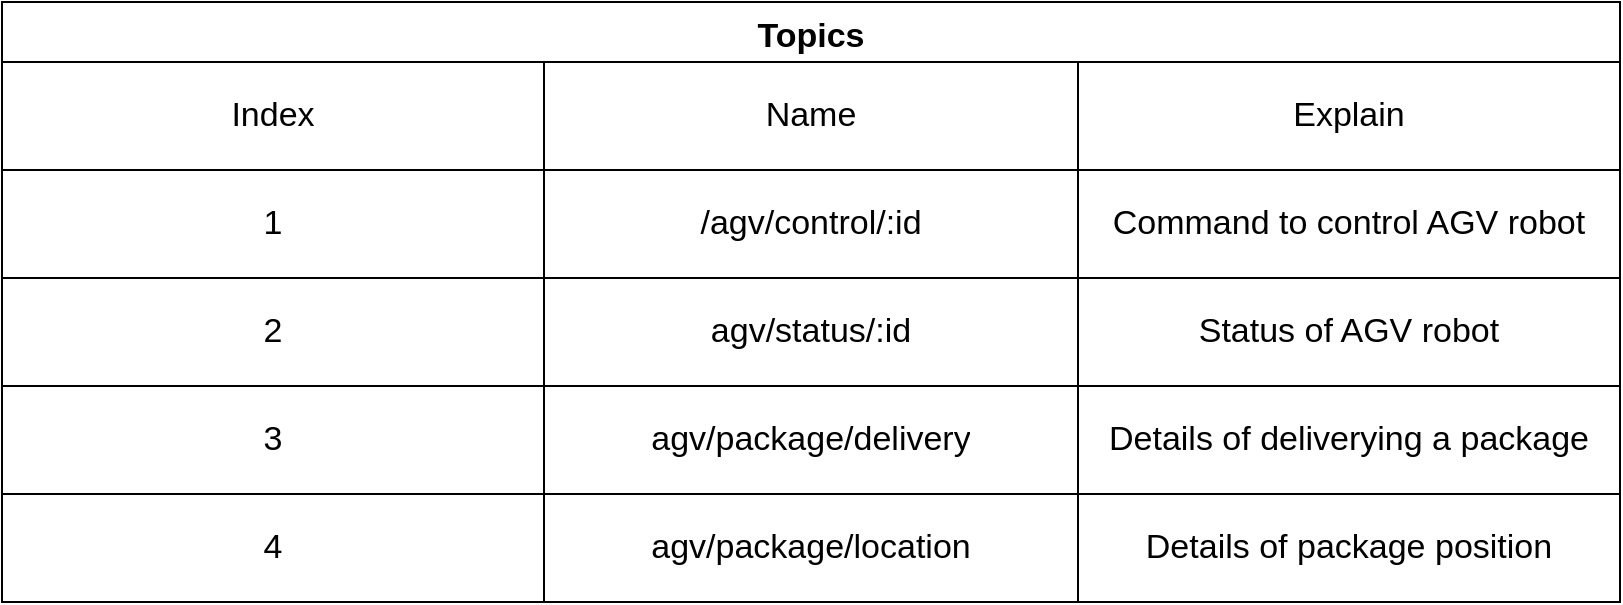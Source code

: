 <mxfile version="20.8.16" type="device"><diagram name="Page-1" id="aTNdfUcvrlDZrEjlo5JH"><mxGraphModel dx="1120" dy="532" grid="1" gridSize="10" guides="1" tooltips="1" connect="1" arrows="1" fold="1" page="1" pageScale="1" pageWidth="1169" pageHeight="827" math="0" shadow="0"><root><mxCell id="0"/><mxCell id="1" parent="0"/><mxCell id="kCZILNhnJur_KSD_xo0q-1" value="Topics" style="shape=table;startSize=30;container=1;collapsible=0;childLayout=tableLayout;fontStyle=1;align=center;fontSize=17;" parent="1" vertex="1"><mxGeometry x="70" y="330" width="809" height="300" as="geometry"/></mxCell><mxCell id="kCZILNhnJur_KSD_xo0q-2" value="" style="shape=tableRow;horizontal=0;startSize=0;swimlaneHead=0;swimlaneBody=0;top=0;left=0;bottom=0;right=0;collapsible=0;dropTarget=0;fillColor=none;points=[[0,0.5],[1,0.5]];portConstraint=eastwest;fontSize=17;" parent="kCZILNhnJur_KSD_xo0q-1" vertex="1"><mxGeometry y="30" width="809" height="54" as="geometry"/></mxCell><mxCell id="kCZILNhnJur_KSD_xo0q-3" value="Index" style="shape=partialRectangle;html=1;whiteSpace=wrap;connectable=0;fillColor=none;top=0;left=0;bottom=0;right=0;overflow=hidden;fontSize=17;" parent="kCZILNhnJur_KSD_xo0q-2" vertex="1"><mxGeometry width="271" height="54" as="geometry"><mxRectangle width="271" height="54" as="alternateBounds"/></mxGeometry></mxCell><mxCell id="kCZILNhnJur_KSD_xo0q-4" value="&lt;font style=&quot;font-size: 17px;&quot;&gt;Name&lt;/font&gt;" style="shape=partialRectangle;html=1;whiteSpace=wrap;connectable=0;fillColor=none;top=0;left=0;bottom=0;right=0;overflow=hidden;fontSize=17;" parent="kCZILNhnJur_KSD_xo0q-2" vertex="1"><mxGeometry x="271" width="267" height="54" as="geometry"><mxRectangle width="267" height="54" as="alternateBounds"/></mxGeometry></mxCell><mxCell id="kCZILNhnJur_KSD_xo0q-5" value="Explain" style="shape=partialRectangle;html=1;whiteSpace=wrap;connectable=0;fillColor=none;top=0;left=0;bottom=0;right=0;overflow=hidden;fontSize=17;" parent="kCZILNhnJur_KSD_xo0q-2" vertex="1"><mxGeometry x="538" width="271" height="54" as="geometry"><mxRectangle width="271" height="54" as="alternateBounds"/></mxGeometry></mxCell><mxCell id="kCZILNhnJur_KSD_xo0q-7" value="" style="shape=tableRow;horizontal=0;startSize=0;swimlaneHead=0;swimlaneBody=0;top=0;left=0;bottom=0;right=0;collapsible=0;dropTarget=0;fillColor=none;points=[[0,0.5],[1,0.5]];portConstraint=eastwest;fontSize=17;" parent="kCZILNhnJur_KSD_xo0q-1" vertex="1"><mxGeometry y="84" width="809" height="54" as="geometry"/></mxCell><mxCell id="kCZILNhnJur_KSD_xo0q-8" value="1" style="shape=partialRectangle;html=1;whiteSpace=wrap;connectable=0;fillColor=none;top=0;left=0;bottom=0;right=0;overflow=hidden;fontSize=17;" parent="kCZILNhnJur_KSD_xo0q-7" vertex="1"><mxGeometry width="271" height="54" as="geometry"><mxRectangle width="271" height="54" as="alternateBounds"/></mxGeometry></mxCell><mxCell id="kCZILNhnJur_KSD_xo0q-9" value="/agv/control/:id" style="shape=partialRectangle;html=1;whiteSpace=wrap;connectable=0;fillColor=none;top=0;left=0;bottom=0;right=0;overflow=hidden;fontSize=17;" parent="kCZILNhnJur_KSD_xo0q-7" vertex="1"><mxGeometry x="271" width="267" height="54" as="geometry"><mxRectangle width="267" height="54" as="alternateBounds"/></mxGeometry></mxCell><mxCell id="kCZILNhnJur_KSD_xo0q-10" value="Command to control AGV robot" style="shape=partialRectangle;html=1;whiteSpace=wrap;connectable=0;fillColor=none;top=0;left=0;bottom=0;right=0;overflow=hidden;fontSize=17;" parent="kCZILNhnJur_KSD_xo0q-7" vertex="1"><mxGeometry x="538" width="271" height="54" as="geometry"><mxRectangle width="271" height="54" as="alternateBounds"/></mxGeometry></mxCell><mxCell id="kCZILNhnJur_KSD_xo0q-12" value="" style="shape=tableRow;horizontal=0;startSize=0;swimlaneHead=0;swimlaneBody=0;top=0;left=0;bottom=0;right=0;collapsible=0;dropTarget=0;fillColor=none;points=[[0,0.5],[1,0.5]];portConstraint=eastwest;fontSize=17;" parent="kCZILNhnJur_KSD_xo0q-1" vertex="1"><mxGeometry y="138" width="809" height="54" as="geometry"/></mxCell><mxCell id="kCZILNhnJur_KSD_xo0q-13" value="2" style="shape=partialRectangle;html=1;whiteSpace=wrap;connectable=0;fillColor=none;top=0;left=0;bottom=0;right=0;overflow=hidden;fontSize=17;" parent="kCZILNhnJur_KSD_xo0q-12" vertex="1"><mxGeometry width="271" height="54" as="geometry"><mxRectangle width="271" height="54" as="alternateBounds"/></mxGeometry></mxCell><mxCell id="kCZILNhnJur_KSD_xo0q-14" value="agv/status/:id" style="shape=partialRectangle;html=1;whiteSpace=wrap;connectable=0;fillColor=none;top=0;left=0;bottom=0;right=0;overflow=hidden;fontSize=17;" parent="kCZILNhnJur_KSD_xo0q-12" vertex="1"><mxGeometry x="271" width="267" height="54" as="geometry"><mxRectangle width="267" height="54" as="alternateBounds"/></mxGeometry></mxCell><mxCell id="kCZILNhnJur_KSD_xo0q-15" value="Status of AGV robot" style="shape=partialRectangle;html=1;whiteSpace=wrap;connectable=0;fillColor=none;top=0;left=0;bottom=0;right=0;overflow=hidden;fontSize=17;" parent="kCZILNhnJur_KSD_xo0q-12" vertex="1"><mxGeometry x="538" width="271" height="54" as="geometry"><mxRectangle width="271" height="54" as="alternateBounds"/></mxGeometry></mxCell><mxCell id="kCZILNhnJur_KSD_xo0q-17" value="" style="shape=tableRow;horizontal=0;startSize=0;swimlaneHead=0;swimlaneBody=0;top=0;left=0;bottom=0;right=0;collapsible=0;dropTarget=0;fillColor=none;points=[[0,0.5],[1,0.5]];portConstraint=eastwest;fontSize=17;" parent="kCZILNhnJur_KSD_xo0q-1" vertex="1"><mxGeometry y="192" width="809" height="54" as="geometry"/></mxCell><mxCell id="kCZILNhnJur_KSD_xo0q-18" value="3" style="shape=partialRectangle;html=1;whiteSpace=wrap;connectable=0;fillColor=none;top=0;left=0;bottom=0;right=0;overflow=hidden;fontSize=17;" parent="kCZILNhnJur_KSD_xo0q-17" vertex="1"><mxGeometry width="271" height="54" as="geometry"><mxRectangle width="271" height="54" as="alternateBounds"/></mxGeometry></mxCell><mxCell id="kCZILNhnJur_KSD_xo0q-19" value="agv/package/delivery" style="shape=partialRectangle;html=1;whiteSpace=wrap;connectable=0;fillColor=none;top=0;left=0;bottom=0;right=0;overflow=hidden;fontSize=17;" parent="kCZILNhnJur_KSD_xo0q-17" vertex="1"><mxGeometry x="271" width="267" height="54" as="geometry"><mxRectangle width="267" height="54" as="alternateBounds"/></mxGeometry></mxCell><mxCell id="kCZILNhnJur_KSD_xo0q-20" value="Details of deliverying a package" style="shape=partialRectangle;html=1;whiteSpace=wrap;connectable=0;fillColor=none;top=0;left=0;bottom=0;right=0;overflow=hidden;fontSize=17;" parent="kCZILNhnJur_KSD_xo0q-17" vertex="1"><mxGeometry x="538" width="271" height="54" as="geometry"><mxRectangle width="271" height="54" as="alternateBounds"/></mxGeometry></mxCell><mxCell id="kCZILNhnJur_KSD_xo0q-22" value="" style="shape=tableRow;horizontal=0;startSize=0;swimlaneHead=0;swimlaneBody=0;top=0;left=0;bottom=0;right=0;collapsible=0;dropTarget=0;fillColor=none;points=[[0,0.5],[1,0.5]];portConstraint=eastwest;fontSize=17;" parent="kCZILNhnJur_KSD_xo0q-1" vertex="1"><mxGeometry y="246" width="809" height="54" as="geometry"/></mxCell><mxCell id="kCZILNhnJur_KSD_xo0q-23" value="4" style="shape=partialRectangle;html=1;whiteSpace=wrap;connectable=0;fillColor=none;top=0;left=0;bottom=0;right=0;overflow=hidden;fontSize=17;" parent="kCZILNhnJur_KSD_xo0q-22" vertex="1"><mxGeometry width="271" height="54" as="geometry"><mxRectangle width="271" height="54" as="alternateBounds"/></mxGeometry></mxCell><mxCell id="kCZILNhnJur_KSD_xo0q-24" value="agv/package/location" style="shape=partialRectangle;html=1;whiteSpace=wrap;connectable=0;fillColor=none;top=0;left=0;bottom=0;right=0;overflow=hidden;fontSize=17;" parent="kCZILNhnJur_KSD_xo0q-22" vertex="1"><mxGeometry x="271" width="267" height="54" as="geometry"><mxRectangle width="267" height="54" as="alternateBounds"/></mxGeometry></mxCell><mxCell id="kCZILNhnJur_KSD_xo0q-25" value="Details of package position" style="shape=partialRectangle;html=1;whiteSpace=wrap;connectable=0;fillColor=none;top=0;left=0;bottom=0;right=0;overflow=hidden;fontSize=17;" parent="kCZILNhnJur_KSD_xo0q-22" vertex="1"><mxGeometry x="538" width="271" height="54" as="geometry"><mxRectangle width="271" height="54" as="alternateBounds"/></mxGeometry></mxCell></root></mxGraphModel></diagram></mxfile>